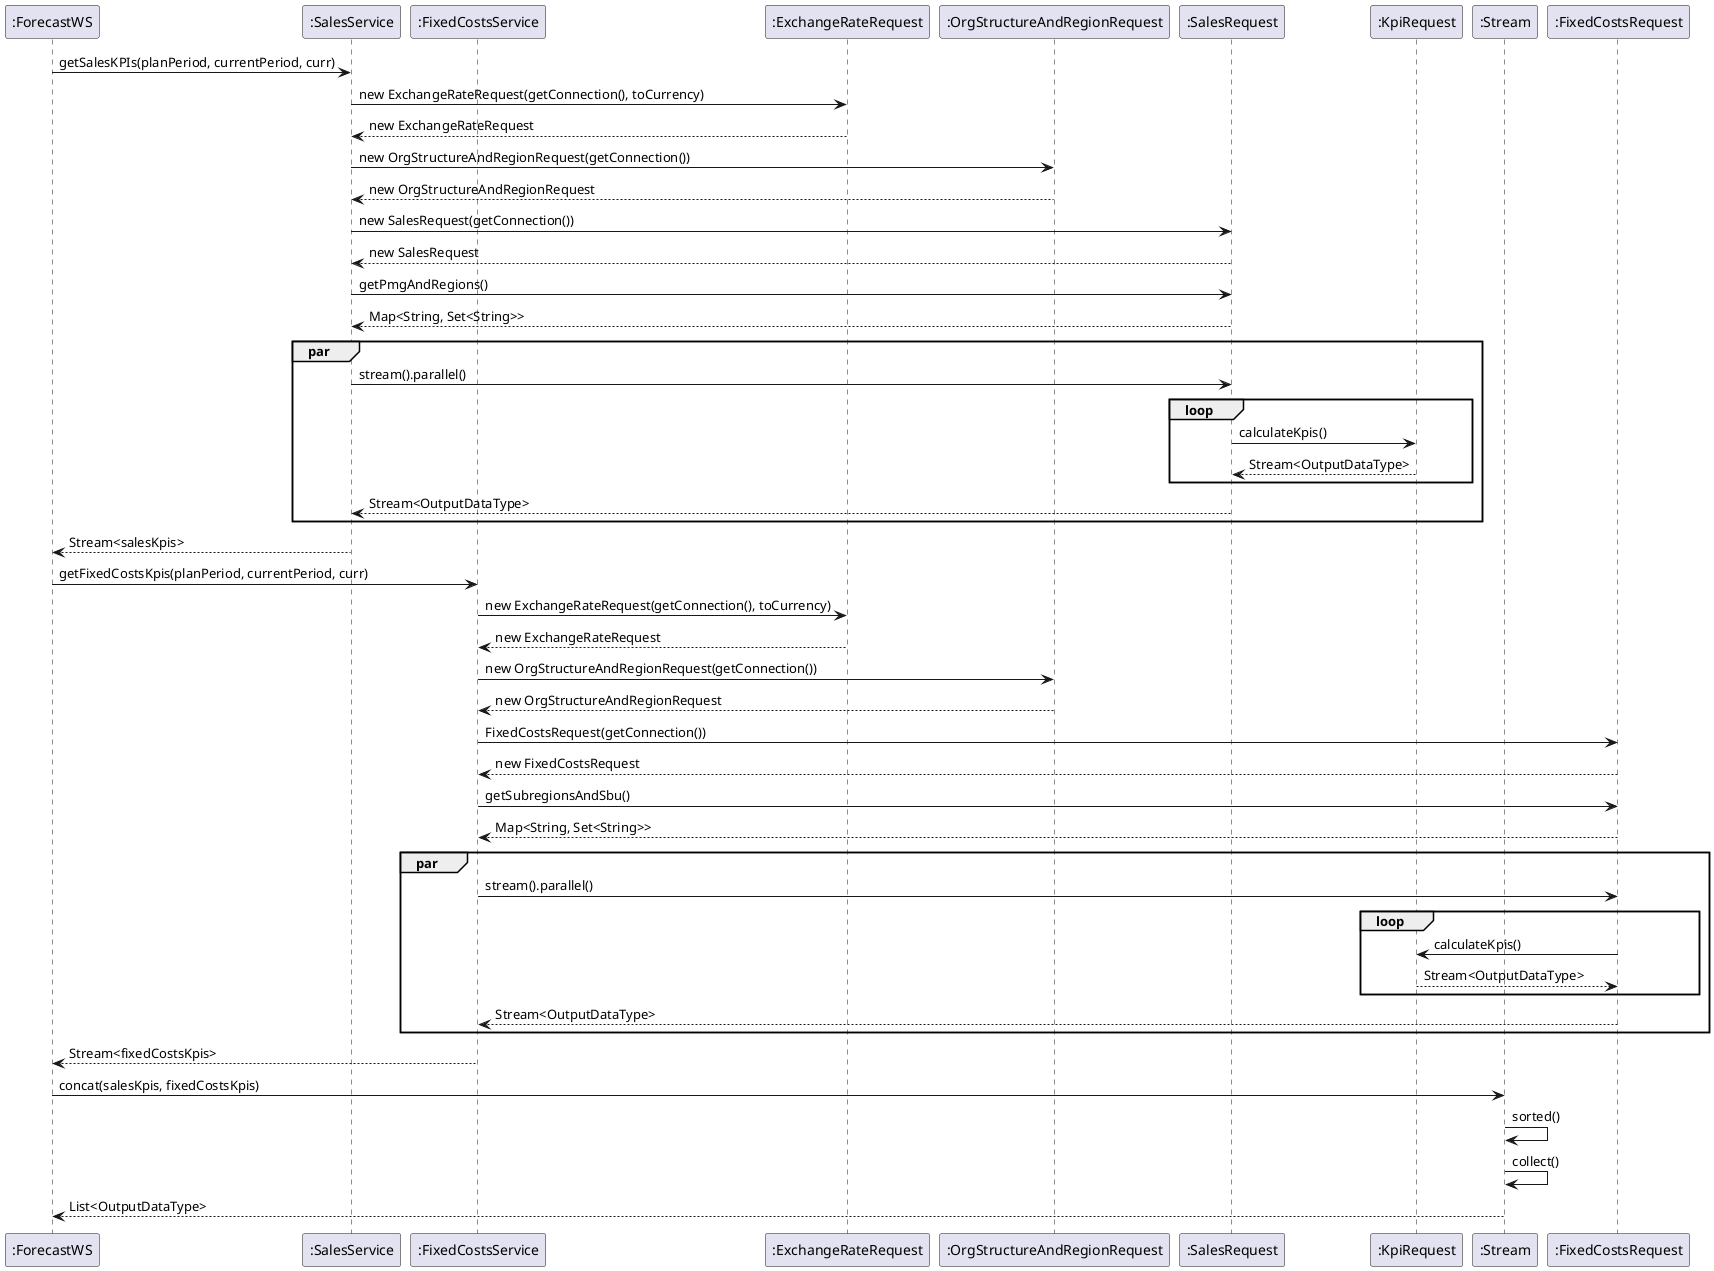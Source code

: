 @startuml


participant  ":ForecastWS"
participant  ":SalesService"
participant  ":FixedCostsService"
participant  ":ExchangeRateRequest"
participant  ":OrgStructureAndRegionRequest"
participant  ":SalesRequest"
participant  ":KpiRequest"
participant  ":Stream"
participant  ":FixedCostsRequest"


":ForecastWS" -> ":SalesService" : getSalesKPIs(planPeriod, currentPeriod, curr)
":SalesService" -> ":ExchangeRateRequest" : new ExchangeRateRequest(getConnection(), toCurrency)
":ExchangeRateRequest" --> ":SalesService" : new ExchangeRateRequest
":SalesService" -> ":OrgStructureAndRegionRequest" : new OrgStructureAndRegionRequest(getConnection())
":OrgStructureAndRegionRequest" --> ":SalesService" : new OrgStructureAndRegionRequest
":SalesService" -> ":SalesRequest" : new SalesRequest(getConnection())
":SalesRequest" --> ":SalesService" : new SalesRequest
":SalesService" -> ":SalesRequest" : getPmgAndRegions()
":SalesRequest" --> ":SalesService" : Map<String, Set<String>>
par
    ":SalesService" -> ":SalesRequest": stream().parallel()
    loop
        ":SalesRequest" -> ":KpiRequest" : calculateKpis()
        ":KpiRequest"  --> ":SalesRequest" : Stream<OutputDataType>
    end
    ":SalesRequest" --> ":SalesService" : Stream<OutputDataType>
end
":SalesService" --> ":ForecastWS" : Stream<salesKpis>



":ForecastWS" -> ":FixedCostsService" : getFixedCostsKpis(planPeriod, currentPeriod, curr)
":FixedCostsService" -> ":ExchangeRateRequest" : new ExchangeRateRequest(getConnection(), toCurrency)
":ExchangeRateRequest" --> ":FixedCostsService" : new ExchangeRateRequest
":FixedCostsService" ->  ":OrgStructureAndRegionRequest" : new OrgStructureAndRegionRequest(getConnection())
":OrgStructureAndRegionRequest" --> ":FixedCostsService" : new OrgStructureAndRegionRequest
":FixedCostsService" -> ":FixedCostsRequest" : FixedCostsRequest(getConnection())
":FixedCostsRequest" --> ":FixedCostsService" : new FixedCostsRequest
":FixedCostsService" -> ":FixedCostsRequest" : getSubregionsAndSbu()
":FixedCostsRequest" --> ":FixedCostsService" : Map<String, Set<String>>
par
    ":FixedCostsService" -> ":FixedCostsRequest": stream().parallel()
    loop
        ":FixedCostsRequest" -> ":KpiRequest" : calculateKpis()
        ":KpiRequest"  --> ":FixedCostsRequest" : Stream<OutputDataType>
    end
    ":FixedCostsRequest" --> ":FixedCostsService" : Stream<OutputDataType>
end
":FixedCostsService" --> ":ForecastWS" : Stream<fixedCostsKpis>


":ForecastWS" -> ":Stream" : concat(salesKpis, fixedCostsKpis)
":Stream" -> ":Stream" : sorted()
":Stream" -> ":Stream" : collect()
":Stream" --> ":ForecastWS" : List<OutputDataType>







@enduml